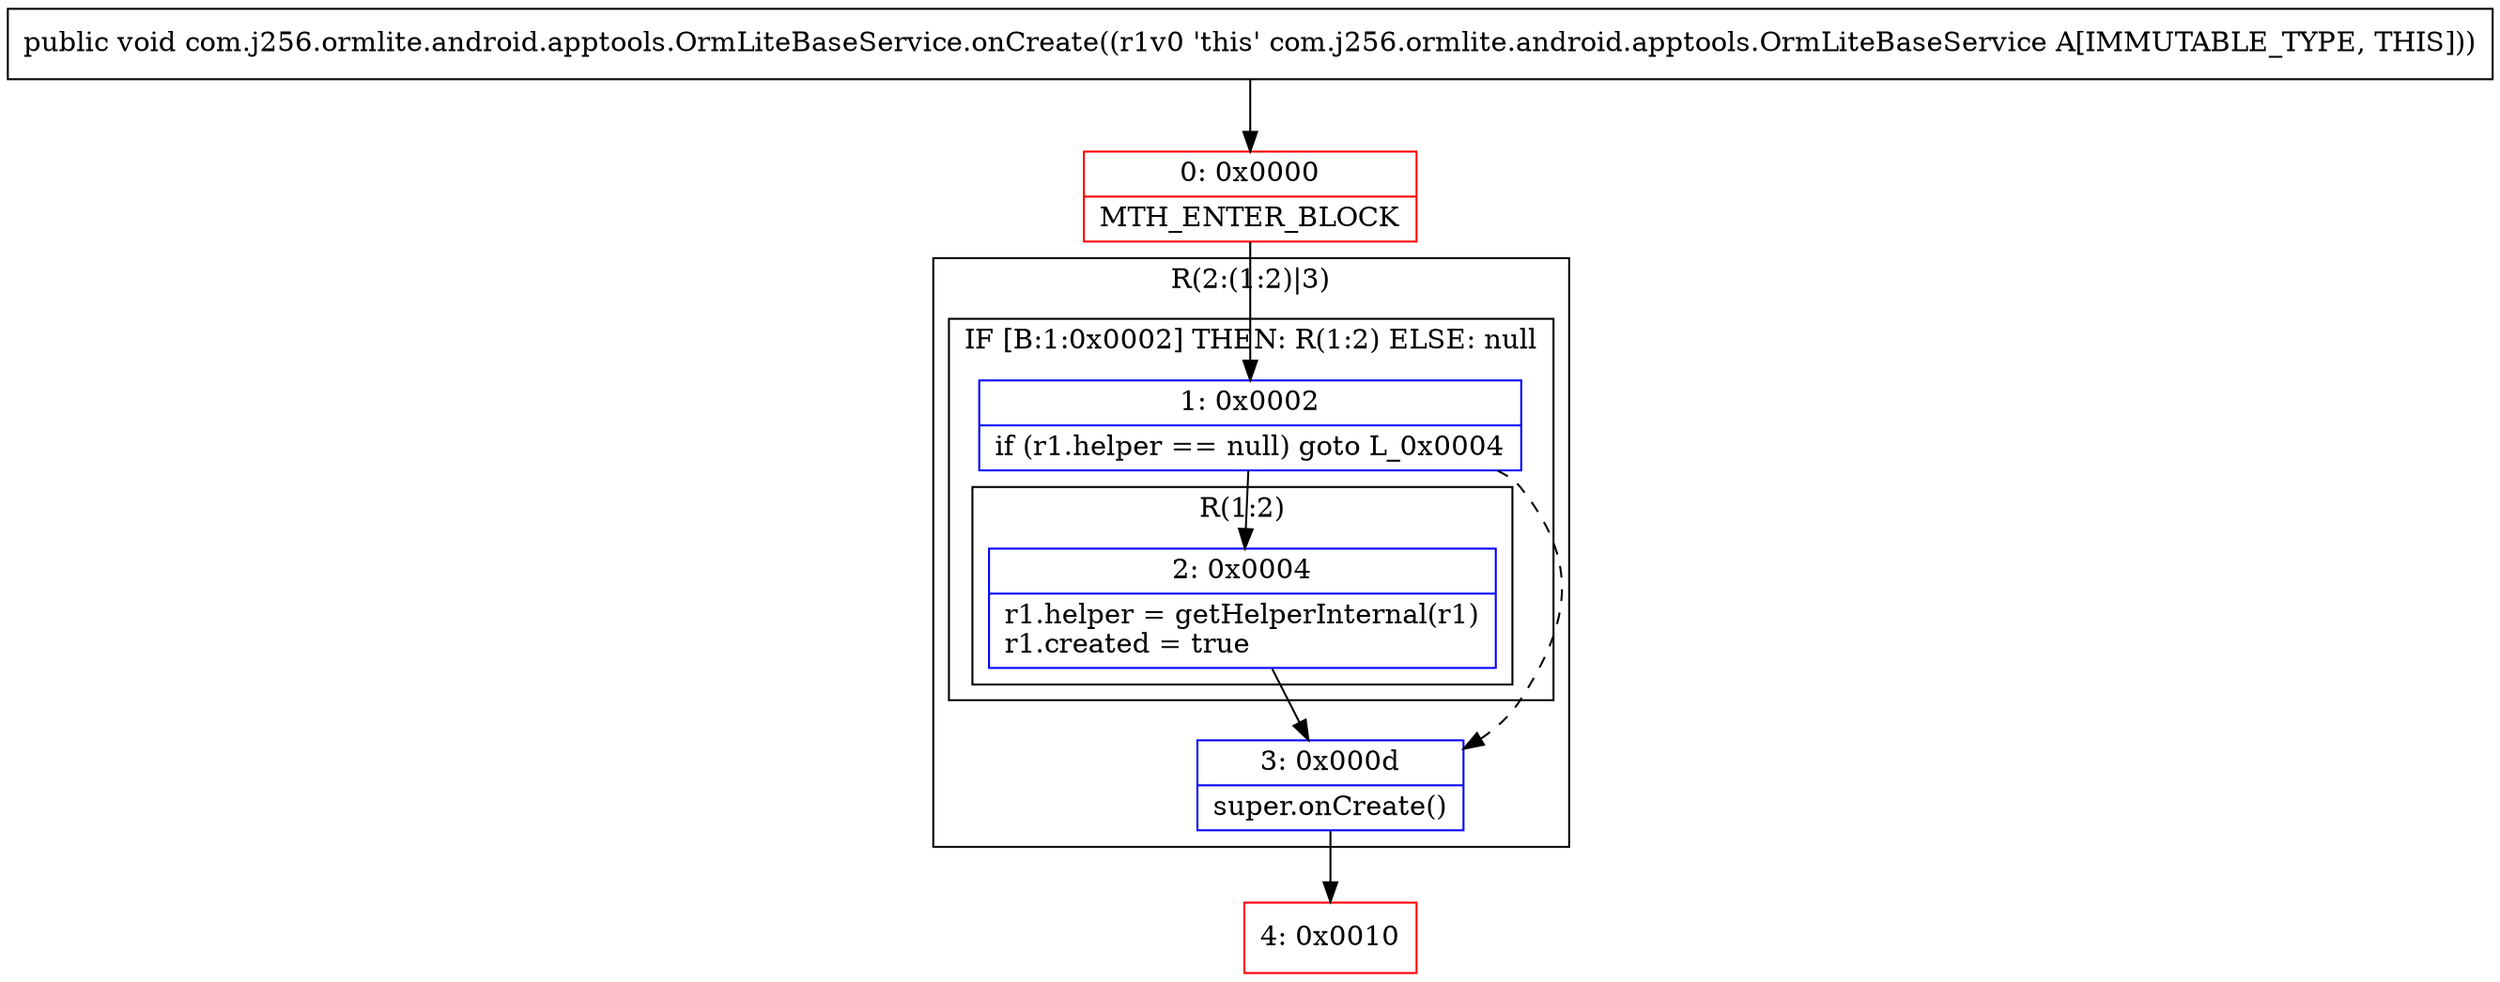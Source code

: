 digraph "CFG forcom.j256.ormlite.android.apptools.OrmLiteBaseService.onCreate()V" {
subgraph cluster_Region_938734358 {
label = "R(2:(1:2)|3)";
node [shape=record,color=blue];
subgraph cluster_IfRegion_599471614 {
label = "IF [B:1:0x0002] THEN: R(1:2) ELSE: null";
node [shape=record,color=blue];
Node_1 [shape=record,label="{1\:\ 0x0002|if (r1.helper == null) goto L_0x0004\l}"];
subgraph cluster_Region_2029370366 {
label = "R(1:2)";
node [shape=record,color=blue];
Node_2 [shape=record,label="{2\:\ 0x0004|r1.helper = getHelperInternal(r1)\lr1.created = true\l}"];
}
}
Node_3 [shape=record,label="{3\:\ 0x000d|super.onCreate()\l}"];
}
Node_0 [shape=record,color=red,label="{0\:\ 0x0000|MTH_ENTER_BLOCK\l}"];
Node_4 [shape=record,color=red,label="{4\:\ 0x0010}"];
MethodNode[shape=record,label="{public void com.j256.ormlite.android.apptools.OrmLiteBaseService.onCreate((r1v0 'this' com.j256.ormlite.android.apptools.OrmLiteBaseService A[IMMUTABLE_TYPE, THIS])) }"];
MethodNode -> Node_0;
Node_1 -> Node_2;
Node_1 -> Node_3[style=dashed];
Node_2 -> Node_3;
Node_3 -> Node_4;
Node_0 -> Node_1;
}

